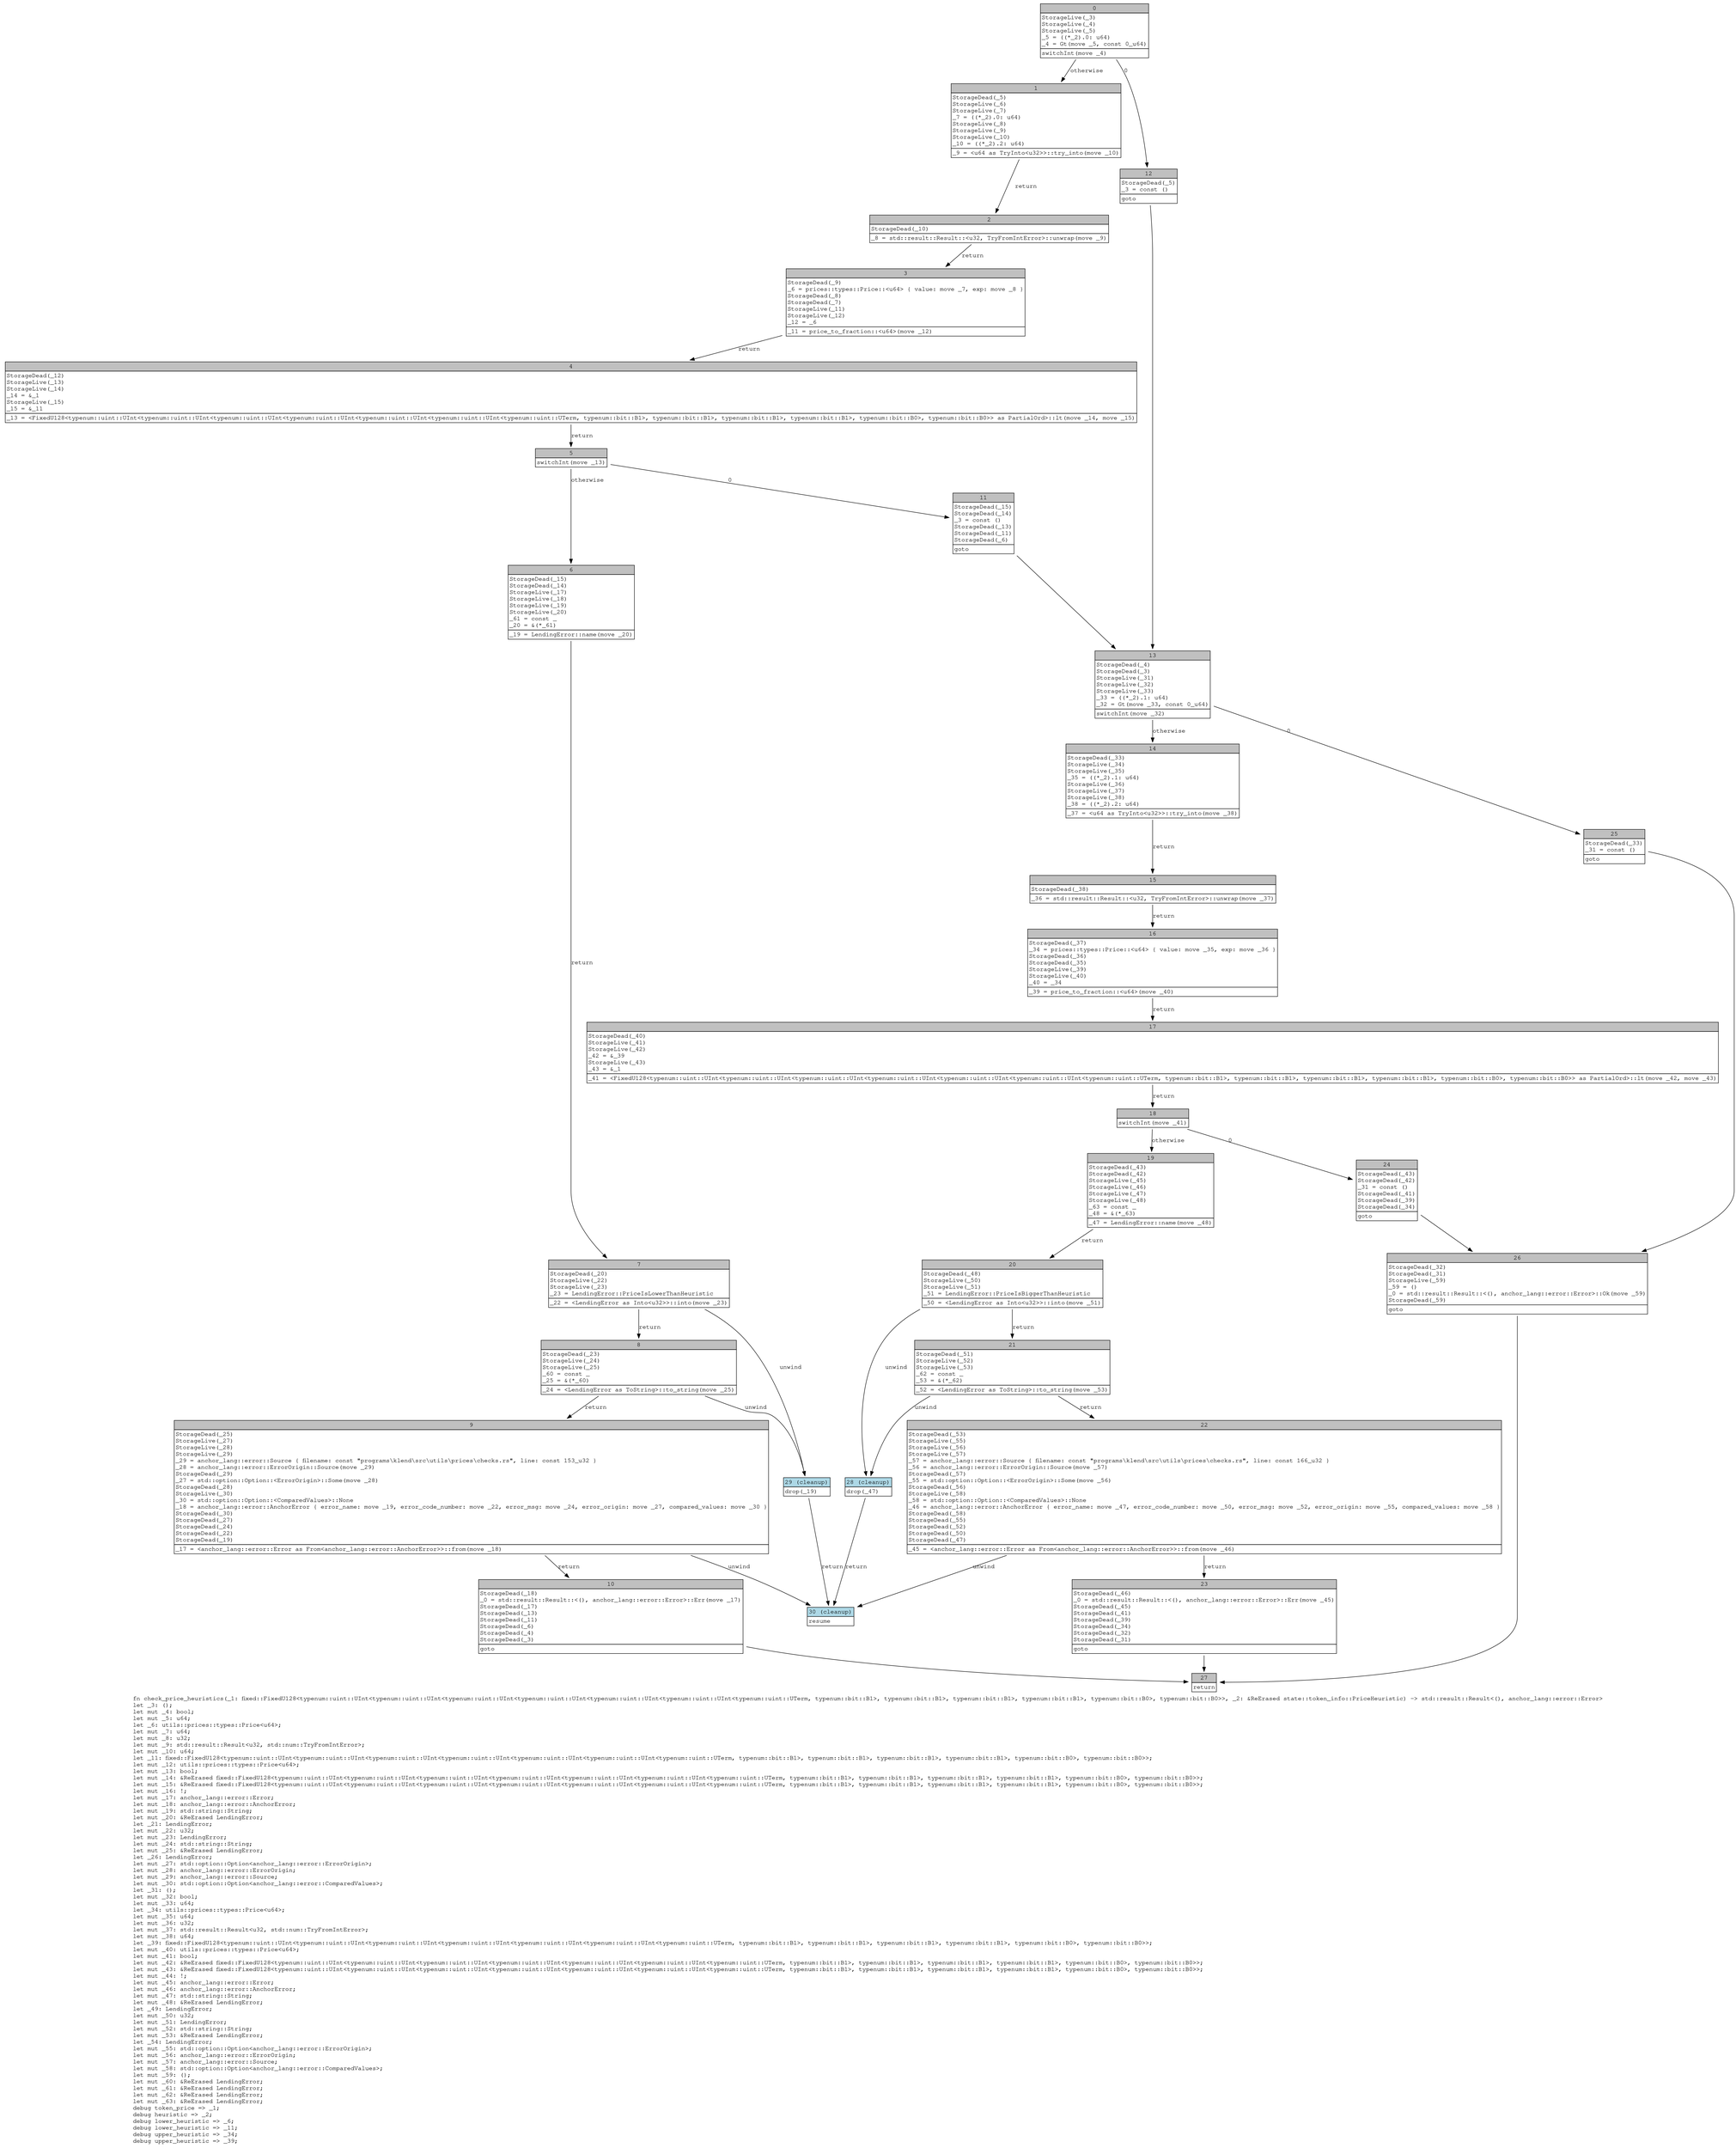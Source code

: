 digraph Mir_0_2536 {
    graph [fontname="Courier, monospace"];
    node [fontname="Courier, monospace"];
    edge [fontname="Courier, monospace"];
    label=<fn check_price_heuristics(_1: fixed::FixedU128&lt;typenum::uint::UInt&lt;typenum::uint::UInt&lt;typenum::uint::UInt&lt;typenum::uint::UInt&lt;typenum::uint::UInt&lt;typenum::uint::UInt&lt;typenum::uint::UTerm, typenum::bit::B1&gt;, typenum::bit::B1&gt;, typenum::bit::B1&gt;, typenum::bit::B1&gt;, typenum::bit::B0&gt;, typenum::bit::B0&gt;&gt;, _2: &amp;ReErased state::token_info::PriceHeuristic) -&gt; std::result::Result&lt;(), anchor_lang::error::Error&gt;<br align="left"/>let _3: ();<br align="left"/>let mut _4: bool;<br align="left"/>let mut _5: u64;<br align="left"/>let _6: utils::prices::types::Price&lt;u64&gt;;<br align="left"/>let mut _7: u64;<br align="left"/>let mut _8: u32;<br align="left"/>let mut _9: std::result::Result&lt;u32, std::num::TryFromIntError&gt;;<br align="left"/>let mut _10: u64;<br align="left"/>let _11: fixed::FixedU128&lt;typenum::uint::UInt&lt;typenum::uint::UInt&lt;typenum::uint::UInt&lt;typenum::uint::UInt&lt;typenum::uint::UInt&lt;typenum::uint::UInt&lt;typenum::uint::UTerm, typenum::bit::B1&gt;, typenum::bit::B1&gt;, typenum::bit::B1&gt;, typenum::bit::B1&gt;, typenum::bit::B0&gt;, typenum::bit::B0&gt;&gt;;<br align="left"/>let mut _12: utils::prices::types::Price&lt;u64&gt;;<br align="left"/>let mut _13: bool;<br align="left"/>let mut _14: &amp;ReErased fixed::FixedU128&lt;typenum::uint::UInt&lt;typenum::uint::UInt&lt;typenum::uint::UInt&lt;typenum::uint::UInt&lt;typenum::uint::UInt&lt;typenum::uint::UInt&lt;typenum::uint::UTerm, typenum::bit::B1&gt;, typenum::bit::B1&gt;, typenum::bit::B1&gt;, typenum::bit::B1&gt;, typenum::bit::B0&gt;, typenum::bit::B0&gt;&gt;;<br align="left"/>let mut _15: &amp;ReErased fixed::FixedU128&lt;typenum::uint::UInt&lt;typenum::uint::UInt&lt;typenum::uint::UInt&lt;typenum::uint::UInt&lt;typenum::uint::UInt&lt;typenum::uint::UInt&lt;typenum::uint::UTerm, typenum::bit::B1&gt;, typenum::bit::B1&gt;, typenum::bit::B1&gt;, typenum::bit::B1&gt;, typenum::bit::B0&gt;, typenum::bit::B0&gt;&gt;;<br align="left"/>let mut _16: !;<br align="left"/>let mut _17: anchor_lang::error::Error;<br align="left"/>let mut _18: anchor_lang::error::AnchorError;<br align="left"/>let mut _19: std::string::String;<br align="left"/>let mut _20: &amp;ReErased LendingError;<br align="left"/>let _21: LendingError;<br align="left"/>let mut _22: u32;<br align="left"/>let mut _23: LendingError;<br align="left"/>let mut _24: std::string::String;<br align="left"/>let mut _25: &amp;ReErased LendingError;<br align="left"/>let _26: LendingError;<br align="left"/>let mut _27: std::option::Option&lt;anchor_lang::error::ErrorOrigin&gt;;<br align="left"/>let mut _28: anchor_lang::error::ErrorOrigin;<br align="left"/>let mut _29: anchor_lang::error::Source;<br align="left"/>let mut _30: std::option::Option&lt;anchor_lang::error::ComparedValues&gt;;<br align="left"/>let _31: ();<br align="left"/>let mut _32: bool;<br align="left"/>let mut _33: u64;<br align="left"/>let _34: utils::prices::types::Price&lt;u64&gt;;<br align="left"/>let mut _35: u64;<br align="left"/>let mut _36: u32;<br align="left"/>let mut _37: std::result::Result&lt;u32, std::num::TryFromIntError&gt;;<br align="left"/>let mut _38: u64;<br align="left"/>let _39: fixed::FixedU128&lt;typenum::uint::UInt&lt;typenum::uint::UInt&lt;typenum::uint::UInt&lt;typenum::uint::UInt&lt;typenum::uint::UInt&lt;typenum::uint::UInt&lt;typenum::uint::UTerm, typenum::bit::B1&gt;, typenum::bit::B1&gt;, typenum::bit::B1&gt;, typenum::bit::B1&gt;, typenum::bit::B0&gt;, typenum::bit::B0&gt;&gt;;<br align="left"/>let mut _40: utils::prices::types::Price&lt;u64&gt;;<br align="left"/>let mut _41: bool;<br align="left"/>let mut _42: &amp;ReErased fixed::FixedU128&lt;typenum::uint::UInt&lt;typenum::uint::UInt&lt;typenum::uint::UInt&lt;typenum::uint::UInt&lt;typenum::uint::UInt&lt;typenum::uint::UInt&lt;typenum::uint::UTerm, typenum::bit::B1&gt;, typenum::bit::B1&gt;, typenum::bit::B1&gt;, typenum::bit::B1&gt;, typenum::bit::B0&gt;, typenum::bit::B0&gt;&gt;;<br align="left"/>let mut _43: &amp;ReErased fixed::FixedU128&lt;typenum::uint::UInt&lt;typenum::uint::UInt&lt;typenum::uint::UInt&lt;typenum::uint::UInt&lt;typenum::uint::UInt&lt;typenum::uint::UInt&lt;typenum::uint::UTerm, typenum::bit::B1&gt;, typenum::bit::B1&gt;, typenum::bit::B1&gt;, typenum::bit::B1&gt;, typenum::bit::B0&gt;, typenum::bit::B0&gt;&gt;;<br align="left"/>let mut _44: !;<br align="left"/>let mut _45: anchor_lang::error::Error;<br align="left"/>let mut _46: anchor_lang::error::AnchorError;<br align="left"/>let mut _47: std::string::String;<br align="left"/>let mut _48: &amp;ReErased LendingError;<br align="left"/>let _49: LendingError;<br align="left"/>let mut _50: u32;<br align="left"/>let mut _51: LendingError;<br align="left"/>let mut _52: std::string::String;<br align="left"/>let mut _53: &amp;ReErased LendingError;<br align="left"/>let _54: LendingError;<br align="left"/>let mut _55: std::option::Option&lt;anchor_lang::error::ErrorOrigin&gt;;<br align="left"/>let mut _56: anchor_lang::error::ErrorOrigin;<br align="left"/>let mut _57: anchor_lang::error::Source;<br align="left"/>let mut _58: std::option::Option&lt;anchor_lang::error::ComparedValues&gt;;<br align="left"/>let mut _59: ();<br align="left"/>let mut _60: &amp;ReErased LendingError;<br align="left"/>let mut _61: &amp;ReErased LendingError;<br align="left"/>let mut _62: &amp;ReErased LendingError;<br align="left"/>let mut _63: &amp;ReErased LendingError;<br align="left"/>debug token_price =&gt; _1;<br align="left"/>debug heuristic =&gt; _2;<br align="left"/>debug lower_heuristic =&gt; _6;<br align="left"/>debug lower_heuristic =&gt; _11;<br align="left"/>debug upper_heuristic =&gt; _34;<br align="left"/>debug upper_heuristic =&gt; _39;<br align="left"/>>;
    bb0__0_2536 [shape="none", label=<<table border="0" cellborder="1" cellspacing="0"><tr><td bgcolor="gray" align="center" colspan="1">0</td></tr><tr><td align="left" balign="left">StorageLive(_3)<br/>StorageLive(_4)<br/>StorageLive(_5)<br/>_5 = ((*_2).0: u64)<br/>_4 = Gt(move _5, const 0_u64)<br/></td></tr><tr><td align="left">switchInt(move _4)</td></tr></table>>];
    bb1__0_2536 [shape="none", label=<<table border="0" cellborder="1" cellspacing="0"><tr><td bgcolor="gray" align="center" colspan="1">1</td></tr><tr><td align="left" balign="left">StorageDead(_5)<br/>StorageLive(_6)<br/>StorageLive(_7)<br/>_7 = ((*_2).0: u64)<br/>StorageLive(_8)<br/>StorageLive(_9)<br/>StorageLive(_10)<br/>_10 = ((*_2).2: u64)<br/></td></tr><tr><td align="left">_9 = &lt;u64 as TryInto&lt;u32&gt;&gt;::try_into(move _10)</td></tr></table>>];
    bb2__0_2536 [shape="none", label=<<table border="0" cellborder="1" cellspacing="0"><tr><td bgcolor="gray" align="center" colspan="1">2</td></tr><tr><td align="left" balign="left">StorageDead(_10)<br/></td></tr><tr><td align="left">_8 = std::result::Result::&lt;u32, TryFromIntError&gt;::unwrap(move _9)</td></tr></table>>];
    bb3__0_2536 [shape="none", label=<<table border="0" cellborder="1" cellspacing="0"><tr><td bgcolor="gray" align="center" colspan="1">3</td></tr><tr><td align="left" balign="left">StorageDead(_9)<br/>_6 = prices::types::Price::&lt;u64&gt; { value: move _7, exp: move _8 }<br/>StorageDead(_8)<br/>StorageDead(_7)<br/>StorageLive(_11)<br/>StorageLive(_12)<br/>_12 = _6<br/></td></tr><tr><td align="left">_11 = price_to_fraction::&lt;u64&gt;(move _12)</td></tr></table>>];
    bb4__0_2536 [shape="none", label=<<table border="0" cellborder="1" cellspacing="0"><tr><td bgcolor="gray" align="center" colspan="1">4</td></tr><tr><td align="left" balign="left">StorageDead(_12)<br/>StorageLive(_13)<br/>StorageLive(_14)<br/>_14 = &amp;_1<br/>StorageLive(_15)<br/>_15 = &amp;_11<br/></td></tr><tr><td align="left">_13 = &lt;FixedU128&lt;typenum::uint::UInt&lt;typenum::uint::UInt&lt;typenum::uint::UInt&lt;typenum::uint::UInt&lt;typenum::uint::UInt&lt;typenum::uint::UInt&lt;typenum::uint::UTerm, typenum::bit::B1&gt;, typenum::bit::B1&gt;, typenum::bit::B1&gt;, typenum::bit::B1&gt;, typenum::bit::B0&gt;, typenum::bit::B0&gt;&gt; as PartialOrd&gt;::lt(move _14, move _15)</td></tr></table>>];
    bb5__0_2536 [shape="none", label=<<table border="0" cellborder="1" cellspacing="0"><tr><td bgcolor="gray" align="center" colspan="1">5</td></tr><tr><td align="left">switchInt(move _13)</td></tr></table>>];
    bb6__0_2536 [shape="none", label=<<table border="0" cellborder="1" cellspacing="0"><tr><td bgcolor="gray" align="center" colspan="1">6</td></tr><tr><td align="left" balign="left">StorageDead(_15)<br/>StorageDead(_14)<br/>StorageLive(_17)<br/>StorageLive(_18)<br/>StorageLive(_19)<br/>StorageLive(_20)<br/>_61 = const _<br/>_20 = &amp;(*_61)<br/></td></tr><tr><td align="left">_19 = LendingError::name(move _20)</td></tr></table>>];
    bb7__0_2536 [shape="none", label=<<table border="0" cellborder="1" cellspacing="0"><tr><td bgcolor="gray" align="center" colspan="1">7</td></tr><tr><td align="left" balign="left">StorageDead(_20)<br/>StorageLive(_22)<br/>StorageLive(_23)<br/>_23 = LendingError::PriceIsLowerThanHeuristic<br/></td></tr><tr><td align="left">_22 = &lt;LendingError as Into&lt;u32&gt;&gt;::into(move _23)</td></tr></table>>];
    bb8__0_2536 [shape="none", label=<<table border="0" cellborder="1" cellspacing="0"><tr><td bgcolor="gray" align="center" colspan="1">8</td></tr><tr><td align="left" balign="left">StorageDead(_23)<br/>StorageLive(_24)<br/>StorageLive(_25)<br/>_60 = const _<br/>_25 = &amp;(*_60)<br/></td></tr><tr><td align="left">_24 = &lt;LendingError as ToString&gt;::to_string(move _25)</td></tr></table>>];
    bb9__0_2536 [shape="none", label=<<table border="0" cellborder="1" cellspacing="0"><tr><td bgcolor="gray" align="center" colspan="1">9</td></tr><tr><td align="left" balign="left">StorageDead(_25)<br/>StorageLive(_27)<br/>StorageLive(_28)<br/>StorageLive(_29)<br/>_29 = anchor_lang::error::Source { filename: const &quot;programs\\klend\\src\\utils\\prices\\checks.rs&quot;, line: const 153_u32 }<br/>_28 = anchor_lang::error::ErrorOrigin::Source(move _29)<br/>StorageDead(_29)<br/>_27 = std::option::Option::&lt;ErrorOrigin&gt;::Some(move _28)<br/>StorageDead(_28)<br/>StorageLive(_30)<br/>_30 = std::option::Option::&lt;ComparedValues&gt;::None<br/>_18 = anchor_lang::error::AnchorError { error_name: move _19, error_code_number: move _22, error_msg: move _24, error_origin: move _27, compared_values: move _30 }<br/>StorageDead(_30)<br/>StorageDead(_27)<br/>StorageDead(_24)<br/>StorageDead(_22)<br/>StorageDead(_19)<br/></td></tr><tr><td align="left">_17 = &lt;anchor_lang::error::Error as From&lt;anchor_lang::error::AnchorError&gt;&gt;::from(move _18)</td></tr></table>>];
    bb10__0_2536 [shape="none", label=<<table border="0" cellborder="1" cellspacing="0"><tr><td bgcolor="gray" align="center" colspan="1">10</td></tr><tr><td align="left" balign="left">StorageDead(_18)<br/>_0 = std::result::Result::&lt;(), anchor_lang::error::Error&gt;::Err(move _17)<br/>StorageDead(_17)<br/>StorageDead(_13)<br/>StorageDead(_11)<br/>StorageDead(_6)<br/>StorageDead(_4)<br/>StorageDead(_3)<br/></td></tr><tr><td align="left">goto</td></tr></table>>];
    bb11__0_2536 [shape="none", label=<<table border="0" cellborder="1" cellspacing="0"><tr><td bgcolor="gray" align="center" colspan="1">11</td></tr><tr><td align="left" balign="left">StorageDead(_15)<br/>StorageDead(_14)<br/>_3 = const ()<br/>StorageDead(_13)<br/>StorageDead(_11)<br/>StorageDead(_6)<br/></td></tr><tr><td align="left">goto</td></tr></table>>];
    bb12__0_2536 [shape="none", label=<<table border="0" cellborder="1" cellspacing="0"><tr><td bgcolor="gray" align="center" colspan="1">12</td></tr><tr><td align="left" balign="left">StorageDead(_5)<br/>_3 = const ()<br/></td></tr><tr><td align="left">goto</td></tr></table>>];
    bb13__0_2536 [shape="none", label=<<table border="0" cellborder="1" cellspacing="0"><tr><td bgcolor="gray" align="center" colspan="1">13</td></tr><tr><td align="left" balign="left">StorageDead(_4)<br/>StorageDead(_3)<br/>StorageLive(_31)<br/>StorageLive(_32)<br/>StorageLive(_33)<br/>_33 = ((*_2).1: u64)<br/>_32 = Gt(move _33, const 0_u64)<br/></td></tr><tr><td align="left">switchInt(move _32)</td></tr></table>>];
    bb14__0_2536 [shape="none", label=<<table border="0" cellborder="1" cellspacing="0"><tr><td bgcolor="gray" align="center" colspan="1">14</td></tr><tr><td align="left" balign="left">StorageDead(_33)<br/>StorageLive(_34)<br/>StorageLive(_35)<br/>_35 = ((*_2).1: u64)<br/>StorageLive(_36)<br/>StorageLive(_37)<br/>StorageLive(_38)<br/>_38 = ((*_2).2: u64)<br/></td></tr><tr><td align="left">_37 = &lt;u64 as TryInto&lt;u32&gt;&gt;::try_into(move _38)</td></tr></table>>];
    bb15__0_2536 [shape="none", label=<<table border="0" cellborder="1" cellspacing="0"><tr><td bgcolor="gray" align="center" colspan="1">15</td></tr><tr><td align="left" balign="left">StorageDead(_38)<br/></td></tr><tr><td align="left">_36 = std::result::Result::&lt;u32, TryFromIntError&gt;::unwrap(move _37)</td></tr></table>>];
    bb16__0_2536 [shape="none", label=<<table border="0" cellborder="1" cellspacing="0"><tr><td bgcolor="gray" align="center" colspan="1">16</td></tr><tr><td align="left" balign="left">StorageDead(_37)<br/>_34 = prices::types::Price::&lt;u64&gt; { value: move _35, exp: move _36 }<br/>StorageDead(_36)<br/>StorageDead(_35)<br/>StorageLive(_39)<br/>StorageLive(_40)<br/>_40 = _34<br/></td></tr><tr><td align="left">_39 = price_to_fraction::&lt;u64&gt;(move _40)</td></tr></table>>];
    bb17__0_2536 [shape="none", label=<<table border="0" cellborder="1" cellspacing="0"><tr><td bgcolor="gray" align="center" colspan="1">17</td></tr><tr><td align="left" balign="left">StorageDead(_40)<br/>StorageLive(_41)<br/>StorageLive(_42)<br/>_42 = &amp;_39<br/>StorageLive(_43)<br/>_43 = &amp;_1<br/></td></tr><tr><td align="left">_41 = &lt;FixedU128&lt;typenum::uint::UInt&lt;typenum::uint::UInt&lt;typenum::uint::UInt&lt;typenum::uint::UInt&lt;typenum::uint::UInt&lt;typenum::uint::UInt&lt;typenum::uint::UTerm, typenum::bit::B1&gt;, typenum::bit::B1&gt;, typenum::bit::B1&gt;, typenum::bit::B1&gt;, typenum::bit::B0&gt;, typenum::bit::B0&gt;&gt; as PartialOrd&gt;::lt(move _42, move _43)</td></tr></table>>];
    bb18__0_2536 [shape="none", label=<<table border="0" cellborder="1" cellspacing="0"><tr><td bgcolor="gray" align="center" colspan="1">18</td></tr><tr><td align="left">switchInt(move _41)</td></tr></table>>];
    bb19__0_2536 [shape="none", label=<<table border="0" cellborder="1" cellspacing="0"><tr><td bgcolor="gray" align="center" colspan="1">19</td></tr><tr><td align="left" balign="left">StorageDead(_43)<br/>StorageDead(_42)<br/>StorageLive(_45)<br/>StorageLive(_46)<br/>StorageLive(_47)<br/>StorageLive(_48)<br/>_63 = const _<br/>_48 = &amp;(*_63)<br/></td></tr><tr><td align="left">_47 = LendingError::name(move _48)</td></tr></table>>];
    bb20__0_2536 [shape="none", label=<<table border="0" cellborder="1" cellspacing="0"><tr><td bgcolor="gray" align="center" colspan="1">20</td></tr><tr><td align="left" balign="left">StorageDead(_48)<br/>StorageLive(_50)<br/>StorageLive(_51)<br/>_51 = LendingError::PriceIsBiggerThanHeuristic<br/></td></tr><tr><td align="left">_50 = &lt;LendingError as Into&lt;u32&gt;&gt;::into(move _51)</td></tr></table>>];
    bb21__0_2536 [shape="none", label=<<table border="0" cellborder="1" cellspacing="0"><tr><td bgcolor="gray" align="center" colspan="1">21</td></tr><tr><td align="left" balign="left">StorageDead(_51)<br/>StorageLive(_52)<br/>StorageLive(_53)<br/>_62 = const _<br/>_53 = &amp;(*_62)<br/></td></tr><tr><td align="left">_52 = &lt;LendingError as ToString&gt;::to_string(move _53)</td></tr></table>>];
    bb22__0_2536 [shape="none", label=<<table border="0" cellborder="1" cellspacing="0"><tr><td bgcolor="gray" align="center" colspan="1">22</td></tr><tr><td align="left" balign="left">StorageDead(_53)<br/>StorageLive(_55)<br/>StorageLive(_56)<br/>StorageLive(_57)<br/>_57 = anchor_lang::error::Source { filename: const &quot;programs\\klend\\src\\utils\\prices\\checks.rs&quot;, line: const 166_u32 }<br/>_56 = anchor_lang::error::ErrorOrigin::Source(move _57)<br/>StorageDead(_57)<br/>_55 = std::option::Option::&lt;ErrorOrigin&gt;::Some(move _56)<br/>StorageDead(_56)<br/>StorageLive(_58)<br/>_58 = std::option::Option::&lt;ComparedValues&gt;::None<br/>_46 = anchor_lang::error::AnchorError { error_name: move _47, error_code_number: move _50, error_msg: move _52, error_origin: move _55, compared_values: move _58 }<br/>StorageDead(_58)<br/>StorageDead(_55)<br/>StorageDead(_52)<br/>StorageDead(_50)<br/>StorageDead(_47)<br/></td></tr><tr><td align="left">_45 = &lt;anchor_lang::error::Error as From&lt;anchor_lang::error::AnchorError&gt;&gt;::from(move _46)</td></tr></table>>];
    bb23__0_2536 [shape="none", label=<<table border="0" cellborder="1" cellspacing="0"><tr><td bgcolor="gray" align="center" colspan="1">23</td></tr><tr><td align="left" balign="left">StorageDead(_46)<br/>_0 = std::result::Result::&lt;(), anchor_lang::error::Error&gt;::Err(move _45)<br/>StorageDead(_45)<br/>StorageDead(_41)<br/>StorageDead(_39)<br/>StorageDead(_34)<br/>StorageDead(_32)<br/>StorageDead(_31)<br/></td></tr><tr><td align="left">goto</td></tr></table>>];
    bb24__0_2536 [shape="none", label=<<table border="0" cellborder="1" cellspacing="0"><tr><td bgcolor="gray" align="center" colspan="1">24</td></tr><tr><td align="left" balign="left">StorageDead(_43)<br/>StorageDead(_42)<br/>_31 = const ()<br/>StorageDead(_41)<br/>StorageDead(_39)<br/>StorageDead(_34)<br/></td></tr><tr><td align="left">goto</td></tr></table>>];
    bb25__0_2536 [shape="none", label=<<table border="0" cellborder="1" cellspacing="0"><tr><td bgcolor="gray" align="center" colspan="1">25</td></tr><tr><td align="left" balign="left">StorageDead(_33)<br/>_31 = const ()<br/></td></tr><tr><td align="left">goto</td></tr></table>>];
    bb26__0_2536 [shape="none", label=<<table border="0" cellborder="1" cellspacing="0"><tr><td bgcolor="gray" align="center" colspan="1">26</td></tr><tr><td align="left" balign="left">StorageDead(_32)<br/>StorageDead(_31)<br/>StorageLive(_59)<br/>_59 = ()<br/>_0 = std::result::Result::&lt;(), anchor_lang::error::Error&gt;::Ok(move _59)<br/>StorageDead(_59)<br/></td></tr><tr><td align="left">goto</td></tr></table>>];
    bb27__0_2536 [shape="none", label=<<table border="0" cellborder="1" cellspacing="0"><tr><td bgcolor="gray" align="center" colspan="1">27</td></tr><tr><td align="left">return</td></tr></table>>];
    bb28__0_2536 [shape="none", label=<<table border="0" cellborder="1" cellspacing="0"><tr><td bgcolor="lightblue" align="center" colspan="1">28 (cleanup)</td></tr><tr><td align="left">drop(_47)</td></tr></table>>];
    bb29__0_2536 [shape="none", label=<<table border="0" cellborder="1" cellspacing="0"><tr><td bgcolor="lightblue" align="center" colspan="1">29 (cleanup)</td></tr><tr><td align="left">drop(_19)</td></tr></table>>];
    bb30__0_2536 [shape="none", label=<<table border="0" cellborder="1" cellspacing="0"><tr><td bgcolor="lightblue" align="center" colspan="1">30 (cleanup)</td></tr><tr><td align="left">resume</td></tr></table>>];
    bb0__0_2536 -> bb12__0_2536 [label="0"];
    bb0__0_2536 -> bb1__0_2536 [label="otherwise"];
    bb1__0_2536 -> bb2__0_2536 [label="return"];
    bb2__0_2536 -> bb3__0_2536 [label="return"];
    bb3__0_2536 -> bb4__0_2536 [label="return"];
    bb4__0_2536 -> bb5__0_2536 [label="return"];
    bb5__0_2536 -> bb11__0_2536 [label="0"];
    bb5__0_2536 -> bb6__0_2536 [label="otherwise"];
    bb6__0_2536 -> bb7__0_2536 [label="return"];
    bb7__0_2536 -> bb8__0_2536 [label="return"];
    bb7__0_2536 -> bb29__0_2536 [label="unwind"];
    bb8__0_2536 -> bb9__0_2536 [label="return"];
    bb8__0_2536 -> bb29__0_2536 [label="unwind"];
    bb9__0_2536 -> bb10__0_2536 [label="return"];
    bb9__0_2536 -> bb30__0_2536 [label="unwind"];
    bb10__0_2536 -> bb27__0_2536 [label=""];
    bb11__0_2536 -> bb13__0_2536 [label=""];
    bb12__0_2536 -> bb13__0_2536 [label=""];
    bb13__0_2536 -> bb25__0_2536 [label="0"];
    bb13__0_2536 -> bb14__0_2536 [label="otherwise"];
    bb14__0_2536 -> bb15__0_2536 [label="return"];
    bb15__0_2536 -> bb16__0_2536 [label="return"];
    bb16__0_2536 -> bb17__0_2536 [label="return"];
    bb17__0_2536 -> bb18__0_2536 [label="return"];
    bb18__0_2536 -> bb24__0_2536 [label="0"];
    bb18__0_2536 -> bb19__0_2536 [label="otherwise"];
    bb19__0_2536 -> bb20__0_2536 [label="return"];
    bb20__0_2536 -> bb21__0_2536 [label="return"];
    bb20__0_2536 -> bb28__0_2536 [label="unwind"];
    bb21__0_2536 -> bb22__0_2536 [label="return"];
    bb21__0_2536 -> bb28__0_2536 [label="unwind"];
    bb22__0_2536 -> bb23__0_2536 [label="return"];
    bb22__0_2536 -> bb30__0_2536 [label="unwind"];
    bb23__0_2536 -> bb27__0_2536 [label=""];
    bb24__0_2536 -> bb26__0_2536 [label=""];
    bb25__0_2536 -> bb26__0_2536 [label=""];
    bb26__0_2536 -> bb27__0_2536 [label=""];
    bb28__0_2536 -> bb30__0_2536 [label="return"];
    bb29__0_2536 -> bb30__0_2536 [label="return"];
}
